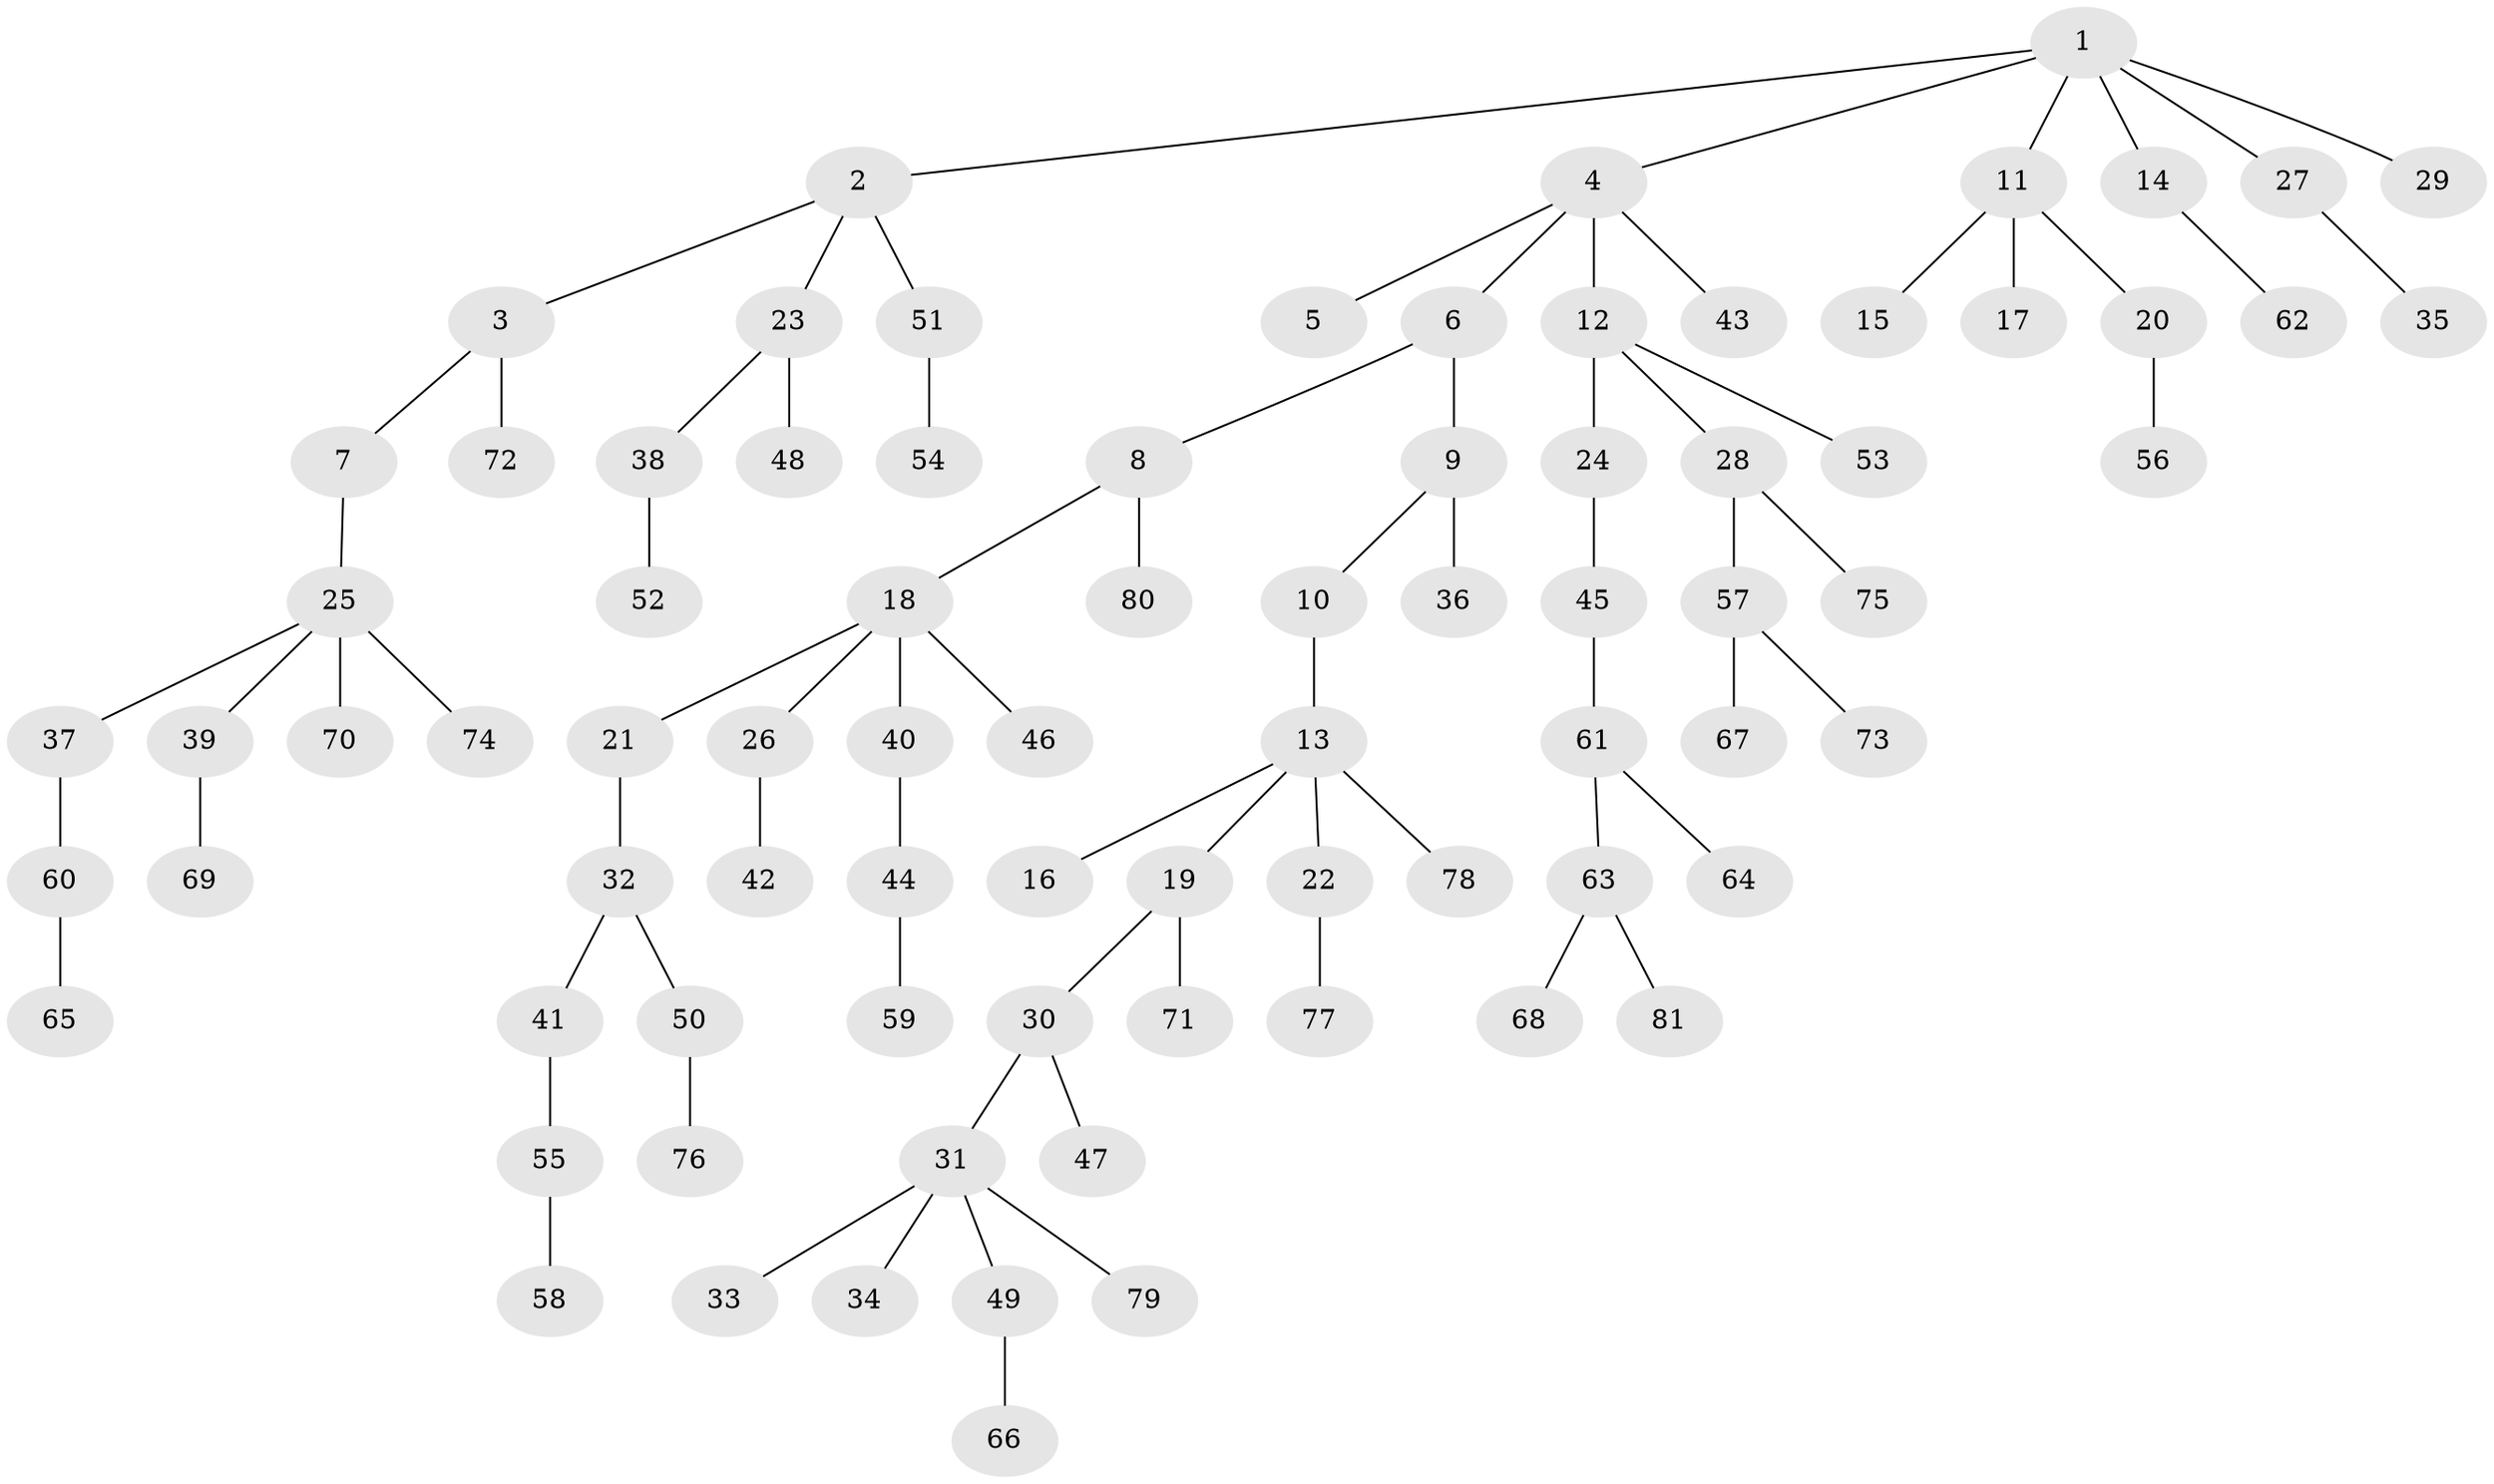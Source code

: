 // coarse degree distribution, {8: 0.017543859649122806, 5: 0.05263157894736842, 4: 0.05263157894736842, 1: 0.5964912280701754, 2: 0.19298245614035087, 6: 0.03508771929824561, 3: 0.05263157894736842}
// Generated by graph-tools (version 1.1) at 2025/24/03/03/25 07:24:05]
// undirected, 81 vertices, 80 edges
graph export_dot {
graph [start="1"]
  node [color=gray90,style=filled];
  1;
  2;
  3;
  4;
  5;
  6;
  7;
  8;
  9;
  10;
  11;
  12;
  13;
  14;
  15;
  16;
  17;
  18;
  19;
  20;
  21;
  22;
  23;
  24;
  25;
  26;
  27;
  28;
  29;
  30;
  31;
  32;
  33;
  34;
  35;
  36;
  37;
  38;
  39;
  40;
  41;
  42;
  43;
  44;
  45;
  46;
  47;
  48;
  49;
  50;
  51;
  52;
  53;
  54;
  55;
  56;
  57;
  58;
  59;
  60;
  61;
  62;
  63;
  64;
  65;
  66;
  67;
  68;
  69;
  70;
  71;
  72;
  73;
  74;
  75;
  76;
  77;
  78;
  79;
  80;
  81;
  1 -- 2;
  1 -- 4;
  1 -- 11;
  1 -- 14;
  1 -- 27;
  1 -- 29;
  2 -- 3;
  2 -- 23;
  2 -- 51;
  3 -- 7;
  3 -- 72;
  4 -- 5;
  4 -- 6;
  4 -- 12;
  4 -- 43;
  6 -- 8;
  6 -- 9;
  7 -- 25;
  8 -- 18;
  8 -- 80;
  9 -- 10;
  9 -- 36;
  10 -- 13;
  11 -- 15;
  11 -- 17;
  11 -- 20;
  12 -- 24;
  12 -- 28;
  12 -- 53;
  13 -- 16;
  13 -- 19;
  13 -- 22;
  13 -- 78;
  14 -- 62;
  18 -- 21;
  18 -- 26;
  18 -- 40;
  18 -- 46;
  19 -- 30;
  19 -- 71;
  20 -- 56;
  21 -- 32;
  22 -- 77;
  23 -- 38;
  23 -- 48;
  24 -- 45;
  25 -- 37;
  25 -- 39;
  25 -- 70;
  25 -- 74;
  26 -- 42;
  27 -- 35;
  28 -- 57;
  28 -- 75;
  30 -- 31;
  30 -- 47;
  31 -- 33;
  31 -- 34;
  31 -- 49;
  31 -- 79;
  32 -- 41;
  32 -- 50;
  37 -- 60;
  38 -- 52;
  39 -- 69;
  40 -- 44;
  41 -- 55;
  44 -- 59;
  45 -- 61;
  49 -- 66;
  50 -- 76;
  51 -- 54;
  55 -- 58;
  57 -- 67;
  57 -- 73;
  60 -- 65;
  61 -- 63;
  61 -- 64;
  63 -- 68;
  63 -- 81;
}

